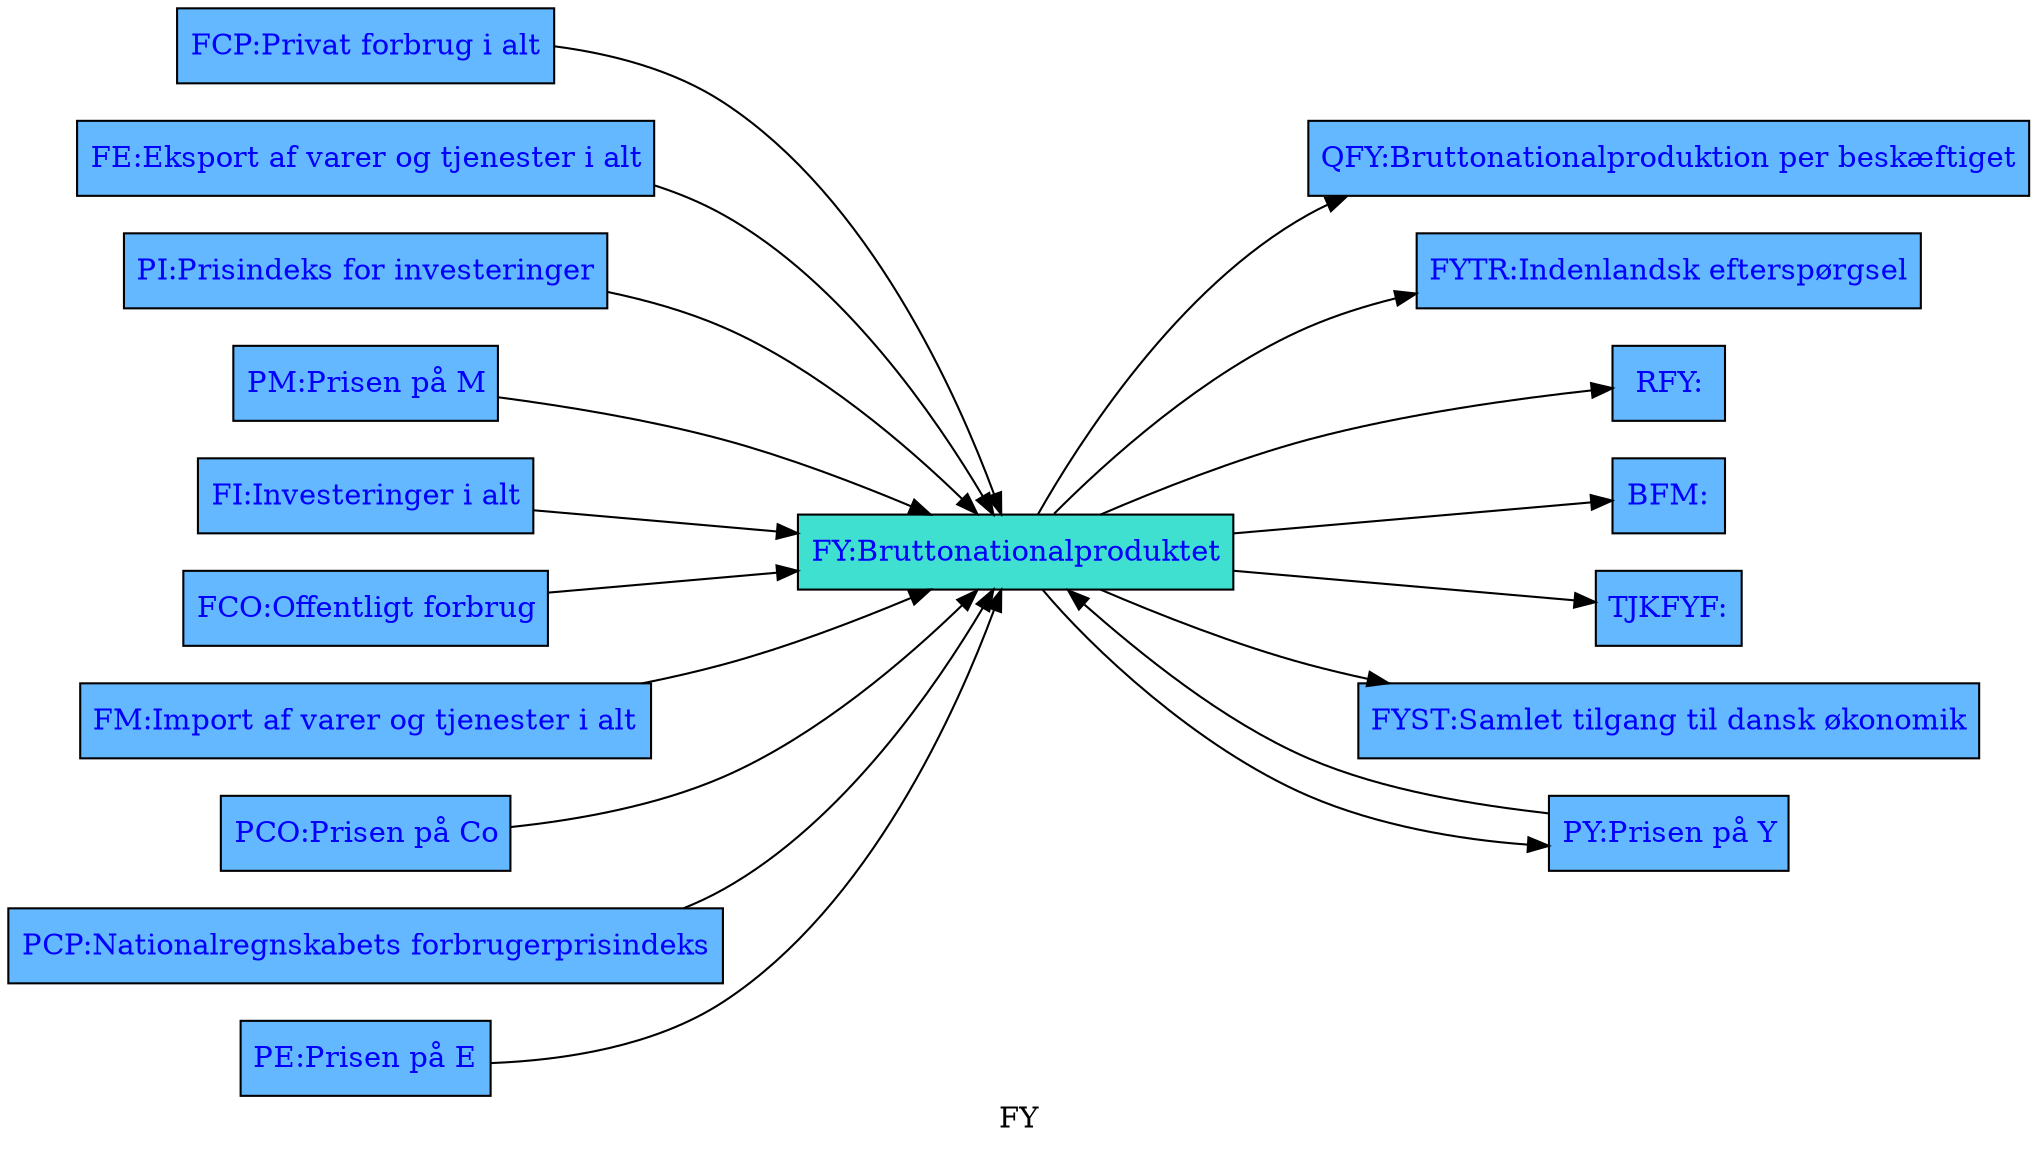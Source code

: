 Digraph TD { rankdir ="LR" 
{node  [margin=0.025 fontcolor=blue style=filled ] 
 "FCP" [ shape=box fillcolor= steelblue1 tooltip="Privat forbrug i alt"  margin=0.025 fontcolor=blue style = filled  label=<<TABLE BORDER='0' CELLBORDER = '0' style = "filled"  > <TR><TD tooltip="Privat forbrug i alt">FCP:Privat forbrug i alt</TD></TR> </TABLE>> ]
"FE" [ shape=box fillcolor= steelblue1 tooltip="Eksport af varer og tjenester i alt"  margin=0.025 fontcolor=blue style = filled  label=<<TABLE BORDER='0' CELLBORDER = '0' style = "filled"  > <TR><TD tooltip="Eksport af varer og tjenester i alt">FE:Eksport af varer og tjenester i alt</TD></TR> </TABLE>> ]
"PI" [ shape=box fillcolor= steelblue1 tooltip="Prisindeks for investeringer"  margin=0.025 fontcolor=blue style = filled  label=<<TABLE BORDER='0' CELLBORDER = '0' style = "filled"  > <TR><TD tooltip="Prisindeks for investeringer">PI:Prisindeks for investeringer</TD></TR> </TABLE>> ]
"PM" [ shape=box fillcolor= steelblue1 tooltip="Prisen p&#229; M"  margin=0.025 fontcolor=blue style = filled  label=<<TABLE BORDER='0' CELLBORDER = '0' style = "filled"  > <TR><TD tooltip="Prisen p&#229; M">PM:Prisen p&#229; M</TD></TR> </TABLE>> ]
"FI" [ shape=box fillcolor= steelblue1 tooltip="Investeringer i alt"  margin=0.025 fontcolor=blue style = filled  label=<<TABLE BORDER='0' CELLBORDER = '0' style = "filled"  > <TR><TD tooltip="Investeringer i alt">FI:Investeringer i alt</TD></TR> </TABLE>> ]
"QFY" [ shape=box fillcolor= steelblue1 tooltip="Bruttonationalproduktion per besk&#230;ftiget"  margin=0.025 fontcolor=blue style = filled  label=<<TABLE BORDER='0' CELLBORDER = '0' style = "filled"  > <TR><TD tooltip="Bruttonationalproduktion per besk&#230;ftiget">QFY:Bruttonationalproduktion per besk&#230;ftiget</TD></TR> </TABLE>> ]
"FYTR" [ shape=box fillcolor= steelblue1 tooltip="Indenlandsk eftersp&#248;rgsel"  margin=0.025 fontcolor=blue style = filled  label=<<TABLE BORDER='0' CELLBORDER = '0' style = "filled"  > <TR><TD tooltip="Indenlandsk eftersp&#248;rgsel">FYTR:Indenlandsk eftersp&#248;rgsel</TD></TR> </TABLE>> ]
"FCO" [ shape=box fillcolor= steelblue1 tooltip="Offentligt forbrug"  margin=0.025 fontcolor=blue style = filled  label=<<TABLE BORDER='0' CELLBORDER = '0' style = "filled"  > <TR><TD tooltip="Offentligt forbrug">FCO:Offentligt forbrug</TD></TR> </TABLE>> ]
"FM" [ shape=box fillcolor= steelblue1 tooltip="Import af varer og tjenester i alt"  margin=0.025 fontcolor=blue style = filled  label=<<TABLE BORDER='0' CELLBORDER = '0' style = "filled"  > <TR><TD tooltip="Import af varer og tjenester i alt">FM:Import af varer og tjenester i alt</TD></TR> </TABLE>> ]
"FY" [ shape=box fillcolor= Turquoise tooltip="Bruttonationalproduktet"  margin=0.025 fontcolor=blue style = filled  label=<<TABLE BORDER='0' CELLBORDER = '0' style = "filled"  > <TR><TD tooltip="Bruttonationalproduktet">FY:Bruttonationalproduktet</TD></TR> </TABLE>> ]
"PCO" [ shape=box fillcolor= steelblue1 tooltip="Prisen p&#229; Co"  margin=0.025 fontcolor=blue style = filled  label=<<TABLE BORDER='0' CELLBORDER = '0' style = "filled"  > <TR><TD tooltip="Prisen p&#229; Co">PCO:Prisen p&#229; Co</TD></TR> </TABLE>> ]
"RFY" [ shape=box fillcolor= steelblue1 tooltip="RFY"  margin=0.025 fontcolor=blue style = filled  label=<<TABLE BORDER='0' CELLBORDER = '0' style = "filled"  > <TR><TD tooltip="RFY">RFY:</TD></TR> </TABLE>> ]
"PCP" [ shape=box fillcolor= steelblue1 tooltip="Nationalregnskabets forbrugerprisindeks"  margin=0.025 fontcolor=blue style = filled  label=<<TABLE BORDER='0' CELLBORDER = '0' style = "filled"  > <TR><TD tooltip="Nationalregnskabets forbrugerprisindeks">PCP:Nationalregnskabets forbrugerprisindeks</TD></TR> </TABLE>> ]
"PE" [ shape=box fillcolor= steelblue1 tooltip="Prisen p&#229; E"  margin=0.025 fontcolor=blue style = filled  label=<<TABLE BORDER='0' CELLBORDER = '0' style = "filled"  > <TR><TD tooltip="Prisen p&#229; E">PE:Prisen p&#229; E</TD></TR> </TABLE>> ]
"BFM" [ shape=box fillcolor= steelblue1 tooltip="BFM"  margin=0.025 fontcolor=blue style = filled  label=<<TABLE BORDER='0' CELLBORDER = '0' style = "filled"  > <TR><TD tooltip="BFM">BFM:</TD></TR> </TABLE>> ]
"TJKFYF" [ shape=box fillcolor= steelblue1 tooltip="TJKFYF"  margin=0.025 fontcolor=blue style = filled  label=<<TABLE BORDER='0' CELLBORDER = '0' style = "filled"  > <TR><TD tooltip="TJKFYF">TJKFYF:</TD></TR> </TABLE>> ]
"FYST" [ shape=box fillcolor= steelblue1 tooltip="Samlet tilgang til dansk &#248;konomik"  margin=0.025 fontcolor=blue style = filled  label=<<TABLE BORDER='0' CELLBORDER = '0' style = "filled"  > <TR><TD tooltip="Samlet tilgang til dansk &#248;konomik">FYST:Samlet tilgang til dansk &#248;konomik</TD></TR> </TABLE>> ]
"PY" [ shape=box fillcolor= steelblue1 tooltip="Prisen p&#229; Y"  margin=0.025 fontcolor=blue style = filled  label=<<TABLE BORDER='0' CELLBORDER = '0' style = "filled"  > <TR><TD tooltip="Prisen p&#229; Y">PY:Prisen p&#229; Y</TD></TR> </TABLE>> ] 
} 
"FM" -> "FY"[ style = filled   ]
"FCP" -> "FY"[ style = filled   ]
"FE" -> "FY"[ style = filled   ]
"FY" -> "FYST"[ style = filled   ]
"FI" -> "FY"[ style = filled   ]
"FY" -> "QFY"[ style = filled   ]
"PI" -> "FY"[ style = filled   ]
"FY" -> "TJKFYF"[ style = filled   ]
"FY" -> "FYTR"[ style = filled   ]
"FCO" -> "FY"[ style = filled   ]
"PCO" -> "FY"[ style = filled   ]
"PE" -> "FY"[ style = filled   ]
"PM" -> "FY"[ style = filled   ]
"FY" -> "BFM"[ style = filled   ]
"FY" -> "RFY"[ style = filled   ]
"PY" -> "FY"[ style = filled   ]
"PCP" -> "FY"[ style = filled   ]
"FY" -> "PY"[ style = filled   ]
 label = "FY";
}